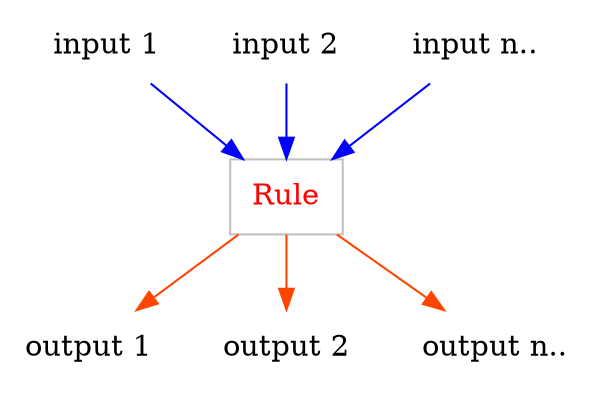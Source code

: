 digraph G {
  rankdir = TB;
  node [shape="plaintext"]

  rule [label="Rule", fontcolor="red", shape="record", color=grey];
  i1 [label="input 1"];
  i2 [label="input 2"];
  i3 [label="input n.."];

  o1 [label="output 1"];
  o2 [label="output 2"];
  o3 [label="output n.."];
  
  edge [color="blue"];
  i1 -> rule;
  i2 -> rule;
  i3 -> rule;

  edge [color="orangered"];
  rule -> o1;
  rule -> o2;
  rule -> o3;

  {rank=same; o1, o2, o3};
}
